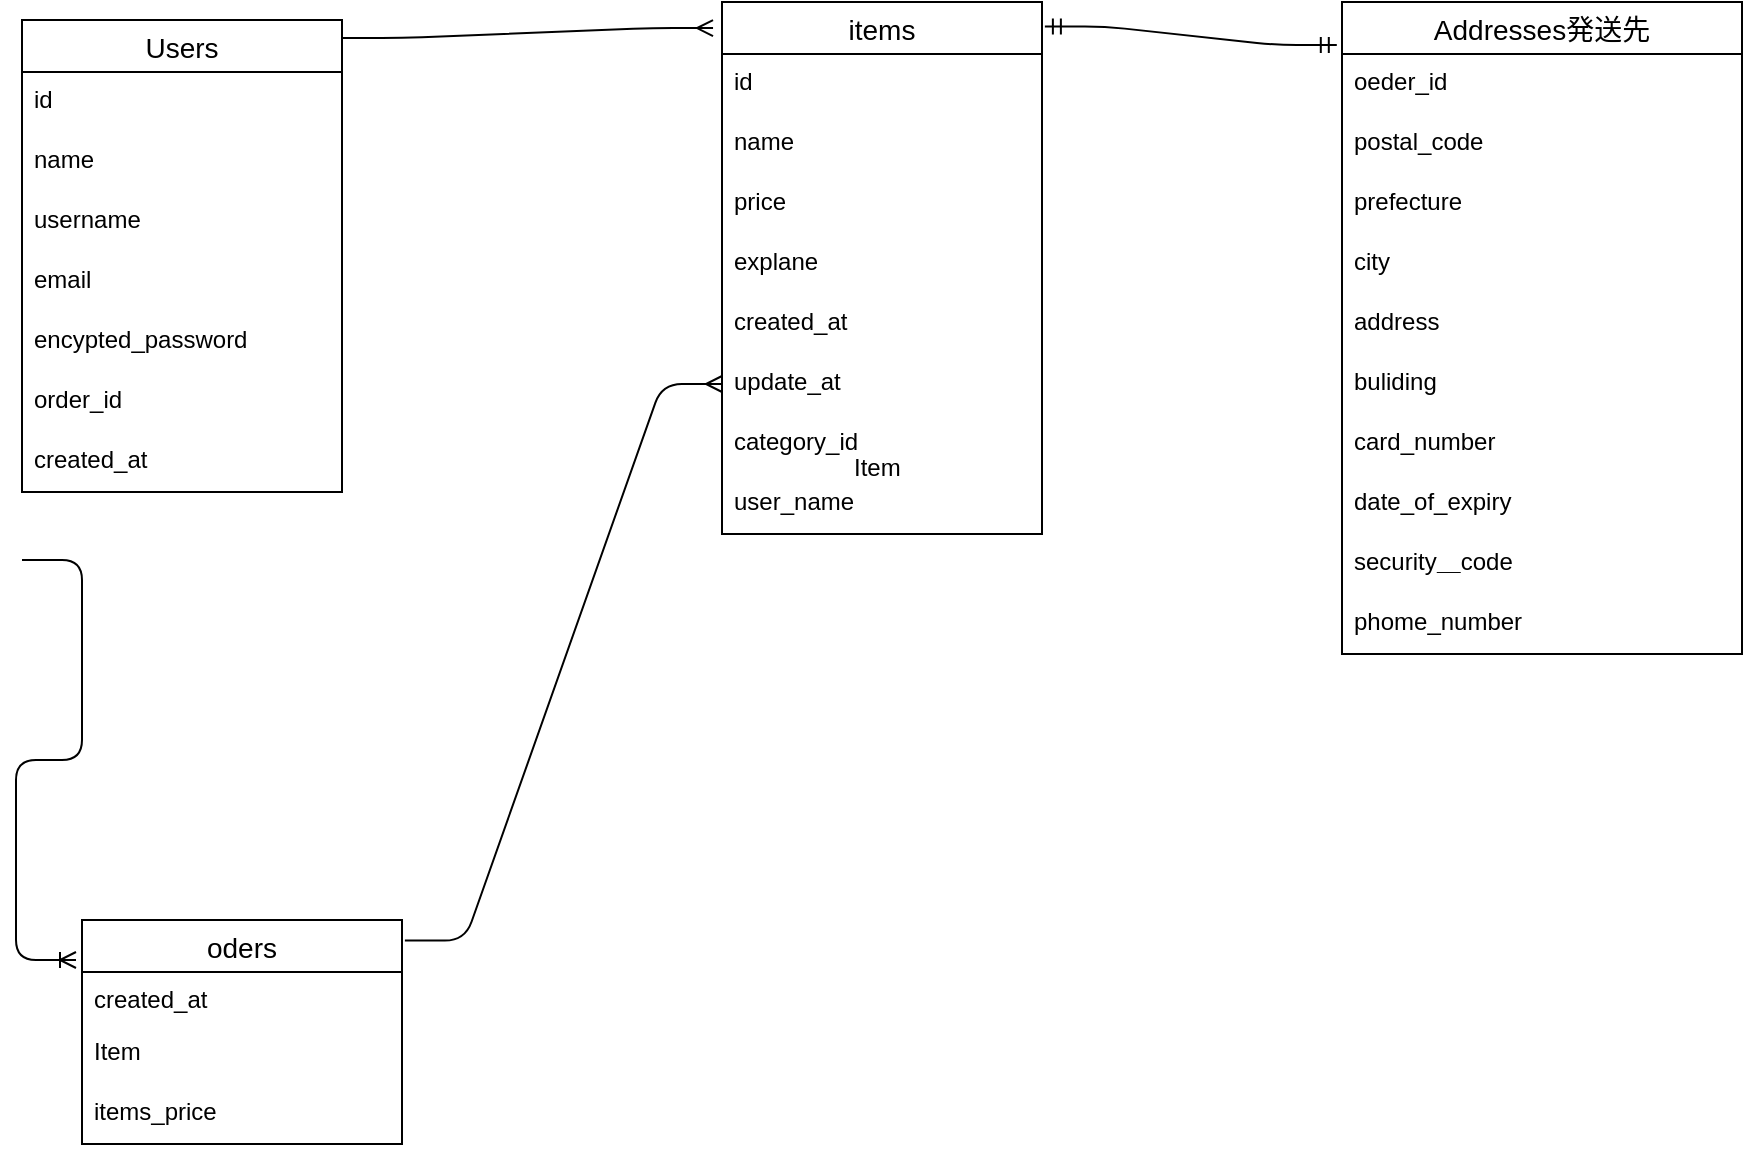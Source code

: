 <mxfile>
    <diagram id="AbUKvnsnAK8QW-vy-m4b" name="ページ1">
        <mxGraphModel dx="901" dy="829" grid="1" gridSize="10" guides="1" tooltips="1" connect="1" arrows="1" fold="1" page="1" pageScale="1" pageWidth="1169" pageHeight="1654" math="0" shadow="0">
            <root>
                <mxCell id="0"/>
                <mxCell id="1" parent="0"/>
                <mxCell id="15" value="Users" style="swimlane;fontStyle=0;childLayout=stackLayout;horizontal=1;startSize=26;horizontalStack=0;resizeParent=1;resizeParentMax=0;resizeLast=0;collapsible=1;marginBottom=0;align=center;fontSize=14;" vertex="1" parent="1">
                    <mxGeometry x="190" y="450" width="160" height="236" as="geometry"/>
                </mxCell>
                <mxCell id="39" value="id" style="text;strokeColor=none;fillColor=none;spacingLeft=4;spacingRight=4;overflow=hidden;rotatable=0;points=[[0,0.5],[1,0.5]];portConstraint=eastwest;fontSize=12;" vertex="1" parent="15">
                    <mxGeometry y="26" width="160" height="30" as="geometry"/>
                </mxCell>
                <mxCell id="16" value="name" style="text;strokeColor=none;fillColor=none;spacingLeft=4;spacingRight=4;overflow=hidden;rotatable=0;points=[[0,0.5],[1,0.5]];portConstraint=eastwest;fontSize=12;" vertex="1" parent="15">
                    <mxGeometry y="56" width="160" height="30" as="geometry"/>
                </mxCell>
                <mxCell id="17" value="username&#10;&#10;" style="text;strokeColor=none;fillColor=none;spacingLeft=4;spacingRight=4;overflow=hidden;rotatable=0;points=[[0,0.5],[1,0.5]];portConstraint=eastwest;fontSize=12;" vertex="1" parent="15">
                    <mxGeometry y="86" width="160" height="30" as="geometry"/>
                </mxCell>
                <mxCell id="33" value="email" style="text;strokeColor=none;fillColor=none;spacingLeft=4;spacingRight=4;overflow=hidden;rotatable=0;points=[[0,0.5],[1,0.5]];portConstraint=eastwest;fontSize=12;" vertex="1" parent="15">
                    <mxGeometry y="116" width="160" height="30" as="geometry"/>
                </mxCell>
                <mxCell id="19" value="encypted_password&#10;&#10;" style="text;strokeColor=none;fillColor=none;spacingLeft=4;spacingRight=4;overflow=hidden;rotatable=0;points=[[0,0.5],[1,0.5]];portConstraint=eastwest;fontSize=12;" vertex="1" parent="15">
                    <mxGeometry y="146" width="160" height="30" as="geometry"/>
                </mxCell>
                <mxCell id="34" value="order_id&#10;" style="text;strokeColor=none;fillColor=none;spacingLeft=4;spacingRight=4;overflow=hidden;rotatable=0;points=[[0,0.5],[1,0.5]];portConstraint=eastwest;fontSize=12;" vertex="1" parent="15">
                    <mxGeometry y="176" width="160" height="30" as="geometry"/>
                </mxCell>
                <mxCell id="92" value="created_at" style="text;strokeColor=none;fillColor=none;spacingLeft=4;spacingRight=4;overflow=hidden;rotatable=0;points=[[0,0.5],[1,0.5]];portConstraint=eastwest;fontSize=12;" vertex="1" parent="15">
                    <mxGeometry y="206" width="160" height="30" as="geometry"/>
                </mxCell>
                <mxCell id="20" value="oders" style="swimlane;fontStyle=0;childLayout=stackLayout;horizontal=1;startSize=26;horizontalStack=0;resizeParent=1;resizeParentMax=0;resizeLast=0;collapsible=1;marginBottom=0;align=center;fontSize=14;" vertex="1" parent="1">
                    <mxGeometry x="220" y="900" width="160" height="112" as="geometry"/>
                </mxCell>
                <mxCell id="22" value="created_at&#10;" style="text;strokeColor=none;fillColor=none;spacingLeft=4;spacingRight=4;overflow=hidden;rotatable=0;points=[[0,0.5],[1,0.5]];portConstraint=eastwest;fontSize=12;" vertex="1" parent="20">
                    <mxGeometry y="26" width="160" height="26" as="geometry"/>
                </mxCell>
                <mxCell id="lQ3JHpOA6Ph_Eda3Us2x-137" value="Item" style="text;strokeColor=none;fillColor=none;spacingLeft=4;spacingRight=4;overflow=hidden;rotatable=0;points=[[0,0.5],[1,0.5]];portConstraint=eastwest;fontSize=12;" vertex="1" parent="20">
                    <mxGeometry y="52" width="160" height="30" as="geometry"/>
                </mxCell>
                <mxCell id="21" value="items_price&#10;&#10;" style="text;strokeColor=none;fillColor=none;spacingLeft=4;spacingRight=4;overflow=hidden;rotatable=0;points=[[0,0.5],[1,0.5]];portConstraint=eastwest;fontSize=12;" vertex="1" parent="20">
                    <mxGeometry y="82" width="160" height="30" as="geometry"/>
                </mxCell>
                <mxCell id="25" value="items" style="swimlane;fontStyle=0;childLayout=stackLayout;horizontal=1;startSize=26;horizontalStack=0;resizeParent=1;resizeParentMax=0;resizeLast=0;collapsible=1;marginBottom=0;align=center;fontSize=14;" vertex="1" parent="1">
                    <mxGeometry x="540" y="441" width="160" height="266" as="geometry"/>
                </mxCell>
                <mxCell id="26" value="id&#10;&#10;" style="text;strokeColor=none;fillColor=none;spacingLeft=4;spacingRight=4;overflow=hidden;rotatable=0;points=[[0,0.5],[1,0.5]];portConstraint=eastwest;fontSize=12;" vertex="1" parent="25">
                    <mxGeometry y="26" width="160" height="30" as="geometry"/>
                </mxCell>
                <mxCell id="27" value="name&#10;&#10;" style="text;strokeColor=none;fillColor=none;spacingLeft=4;spacingRight=4;overflow=hidden;rotatable=0;points=[[0,0.5],[1,0.5]];portConstraint=eastwest;fontSize=12;" vertex="1" parent="25">
                    <mxGeometry y="56" width="160" height="30" as="geometry"/>
                </mxCell>
                <mxCell id="80" value="price" style="text;strokeColor=none;fillColor=none;spacingLeft=4;spacingRight=4;overflow=hidden;rotatable=0;points=[[0,0.5],[1,0.5]];portConstraint=eastwest;fontSize=12;" vertex="1" parent="25">
                    <mxGeometry y="86" width="160" height="30" as="geometry"/>
                </mxCell>
                <mxCell id="78" value="explane" style="text;strokeColor=none;fillColor=none;spacingLeft=4;spacingRight=4;overflow=hidden;rotatable=0;points=[[0,0.5],[1,0.5]];portConstraint=eastwest;fontSize=12;" vertex="1" parent="25">
                    <mxGeometry y="116" width="160" height="30" as="geometry"/>
                </mxCell>
                <mxCell id="79" value="created_at" style="text;strokeColor=none;fillColor=none;spacingLeft=4;spacingRight=4;overflow=hidden;rotatable=0;points=[[0,0.5],[1,0.5]];portConstraint=eastwest;fontSize=12;" vertex="1" parent="25">
                    <mxGeometry y="146" width="160" height="30" as="geometry"/>
                </mxCell>
                <mxCell id="38" value="update_at" style="text;strokeColor=none;fillColor=none;spacingLeft=4;spacingRight=4;overflow=hidden;rotatable=0;points=[[0,0.5],[1,0.5]];portConstraint=eastwest;fontSize=12;" vertex="1" parent="25">
                    <mxGeometry y="176" width="160" height="30" as="geometry"/>
                </mxCell>
                <mxCell id="77" value="category_id&#10;" style="text;strokeColor=none;fillColor=none;spacingLeft=4;spacingRight=4;overflow=hidden;rotatable=0;points=[[0,0.5],[1,0.5]];portConstraint=eastwest;fontSize=12;" vertex="1" parent="25">
                    <mxGeometry y="206" width="160" height="30" as="geometry"/>
                </mxCell>
                <mxCell id="112" value="user_name&#10;" style="text;strokeColor=none;fillColor=none;spacingLeft=4;spacingRight=4;overflow=hidden;rotatable=0;points=[[0,0.5],[1,0.5]];portConstraint=eastwest;fontSize=12;" vertex="1" parent="25">
                    <mxGeometry y="236" width="160" height="30" as="geometry"/>
                </mxCell>
                <mxCell id="98" value="" style="edgeStyle=entityRelationEdgeStyle;fontSize=12;html=1;endArrow=ERmany;exitX=1;exitY=0.038;exitDx=0;exitDy=0;exitPerimeter=0;entryX=-0.028;entryY=0.049;entryDx=0;entryDy=0;entryPerimeter=0;" edge="1" parent="1" source="15" target="25">
                    <mxGeometry width="100" height="100" relative="1" as="geometry">
                        <mxPoint x="320" y="870" as="sourcePoint"/>
                        <mxPoint x="660" y="650" as="targetPoint"/>
                    </mxGeometry>
                </mxCell>
                <mxCell id="100" value="" style="edgeStyle=entityRelationEdgeStyle;fontSize=12;html=1;endArrow=ERoneToMany;" edge="1" parent="1">
                    <mxGeometry width="100" height="100" relative="1" as="geometry">
                        <mxPoint x="190" y="720" as="sourcePoint"/>
                        <mxPoint x="217" y="920" as="targetPoint"/>
                    </mxGeometry>
                </mxCell>
                <mxCell id="116" value="&#10;Addresses発送先&#10;" style="swimlane;fontStyle=0;childLayout=stackLayout;horizontal=1;startSize=26;horizontalStack=0;resizeParent=1;resizeParentMax=0;resizeLast=0;collapsible=1;marginBottom=0;align=center;fontSize=14;" vertex="1" parent="1">
                    <mxGeometry x="850" y="441" width="200" height="326" as="geometry"/>
                </mxCell>
                <mxCell id="118" value="oeder_id&#10;&#10;" style="text;strokeColor=none;fillColor=none;spacingLeft=4;spacingRight=4;overflow=hidden;rotatable=0;points=[[0,0.5],[1,0.5]];portConstraint=eastwest;fontSize=12;" vertex="1" parent="116">
                    <mxGeometry y="26" width="200" height="30" as="geometry"/>
                </mxCell>
                <mxCell id="119" value="postal_code&#10;&#10;" style="text;strokeColor=none;fillColor=none;spacingLeft=4;spacingRight=4;overflow=hidden;rotatable=0;points=[[0,0.5],[1,0.5]];portConstraint=eastwest;fontSize=12;" vertex="1" parent="116">
                    <mxGeometry y="56" width="200" height="30" as="geometry"/>
                </mxCell>
                <mxCell id="lQ3JHpOA6Ph_Eda3Us2x-122" value="prefecture" style="text;strokeColor=none;fillColor=none;spacingLeft=4;spacingRight=4;overflow=hidden;rotatable=0;points=[[0,0.5],[1,0.5]];portConstraint=eastwest;fontSize=12;" vertex="1" parent="116">
                    <mxGeometry y="86" width="200" height="30" as="geometry"/>
                </mxCell>
                <mxCell id="lQ3JHpOA6Ph_Eda3Us2x-121" value="city" style="text;strokeColor=none;fillColor=none;spacingLeft=4;spacingRight=4;overflow=hidden;rotatable=0;points=[[0,0.5],[1,0.5]];portConstraint=eastwest;fontSize=12;" vertex="1" parent="116">
                    <mxGeometry y="116" width="200" height="30" as="geometry"/>
                </mxCell>
                <mxCell id="lQ3JHpOA6Ph_Eda3Us2x-120" value="address" style="text;strokeColor=none;fillColor=none;spacingLeft=4;spacingRight=4;overflow=hidden;rotatable=0;points=[[0,0.5],[1,0.5]];portConstraint=eastwest;fontSize=12;" vertex="1" parent="116">
                    <mxGeometry y="146" width="200" height="30" as="geometry"/>
                </mxCell>
                <mxCell id="lQ3JHpOA6Ph_Eda3Us2x-124" value="buliding&#10;" style="text;strokeColor=none;fillColor=none;spacingLeft=4;spacingRight=4;overflow=hidden;rotatable=0;points=[[0,0.5],[1,0.5]];portConstraint=eastwest;fontSize=12;" vertex="1" parent="116">
                    <mxGeometry y="176" width="200" height="30" as="geometry"/>
                </mxCell>
                <mxCell id="lQ3JHpOA6Ph_Eda3Us2x-141" value="card_number" style="text;strokeColor=none;fillColor=none;spacingLeft=4;spacingRight=4;overflow=hidden;rotatable=0;points=[[0,0.5],[1,0.5]];portConstraint=eastwest;fontSize=12;" vertex="1" parent="116">
                    <mxGeometry y="206" width="200" height="30" as="geometry"/>
                </mxCell>
                <mxCell id="lQ3JHpOA6Ph_Eda3Us2x-139" value="date_of_expiry" style="text;strokeColor=none;fillColor=none;spacingLeft=4;spacingRight=4;overflow=hidden;rotatable=0;points=[[0,0.5],[1,0.5]];portConstraint=eastwest;fontSize=12;" vertex="1" parent="116">
                    <mxGeometry y="236" width="200" height="30" as="geometry"/>
                </mxCell>
                <mxCell id="lQ3JHpOA6Ph_Eda3Us2x-140" value="security＿code" style="text;strokeColor=none;fillColor=none;spacingLeft=4;spacingRight=4;overflow=hidden;rotatable=0;points=[[0,0.5],[1,0.5]];portConstraint=eastwest;fontSize=12;" vertex="1" parent="116">
                    <mxGeometry y="266" width="200" height="30" as="geometry"/>
                </mxCell>
                <mxCell id="lQ3JHpOA6Ph_Eda3Us2x-123" value="phome_number&#10;" style="text;strokeColor=none;fillColor=none;spacingLeft=4;spacingRight=4;overflow=hidden;rotatable=0;points=[[0,0.5],[1,0.5]];portConstraint=eastwest;fontSize=12;" vertex="1" parent="116">
                    <mxGeometry y="296" width="200" height="30" as="geometry"/>
                </mxCell>
                <mxCell id="lQ3JHpOA6Ph_Eda3Us2x-127" value="" style="edgeStyle=entityRelationEdgeStyle;fontSize=12;html=1;endArrow=ERmandOne;startArrow=ERmandOne;entryX=1.009;entryY=0.046;entryDx=0;entryDy=0;entryPerimeter=0;exitX=-0.013;exitY=0.066;exitDx=0;exitDy=0;exitPerimeter=0;" edge="1" parent="1" source="116" target="25">
                    <mxGeometry width="100" height="100" relative="1" as="geometry">
                        <mxPoint x="680" y="960" as="sourcePoint"/>
                        <mxPoint x="460" y="1050" as="targetPoint"/>
                    </mxGeometry>
                </mxCell>
                <mxCell id="lQ3JHpOA6Ph_Eda3Us2x-135" value="" style="edgeStyle=entityRelationEdgeStyle;fontSize=12;html=1;endArrow=ERmany;entryX=0;entryY=0.5;entryDx=0;entryDy=0;exitX=1.009;exitY=0.092;exitDx=0;exitDy=0;exitPerimeter=0;" edge="1" parent="1" source="20" target="38">
                    <mxGeometry width="100" height="100" relative="1" as="geometry">
                        <mxPoint x="380" y="850" as="sourcePoint"/>
                        <mxPoint x="540" y="722" as="targetPoint"/>
                    </mxGeometry>
                </mxCell>
                <mxCell id="lQ3JHpOA6Ph_Eda3Us2x-136" value="Item" style="text;strokeColor=none;fillColor=none;spacingLeft=4;spacingRight=4;overflow=hidden;rotatable=0;points=[[0,0.5],[1,0.5]];portConstraint=eastwest;fontSize=12;" vertex="1" parent="1">
                    <mxGeometry x="600" y="660" width="40" height="30" as="geometry"/>
                </mxCell>
            </root>
        </mxGraphModel>
    </diagram>
    <diagram id="BYBFTPQtUIS80KsAEUfw" name="ページ2">
        <mxGraphModel grid="1" page="1" gridSize="10" guides="1" tooltips="1" connect="1" arrows="1" fold="1" pageScale="1" pageWidth="827" pageHeight="1169" math="0" shadow="0">
            <root>
                <mxCell id="0"/>
                <mxCell id="1" parent="0"/>
                <mxCell id="o6j8j4WELVCF-zqwH9Wq-1" value="Users" style="swimlane;fontStyle=0;childLayout=stackLayout;horizontal=1;startSize=26;horizontalStack=0;resizeParent=1;resizeParentMax=0;resizeLast=0;collapsible=1;marginBottom=0;align=center;fontSize=14;" vertex="1" parent="1">
                    <mxGeometry x="20" y="540" width="160" height="266" as="geometry"/>
                </mxCell>
                <mxCell id="o6j8j4WELVCF-zqwH9Wq-2" value="id" style="text;strokeColor=none;fillColor=none;spacingLeft=4;spacingRight=4;overflow=hidden;rotatable=0;points=[[0,0.5],[1,0.5]];portConstraint=eastwest;fontSize=12;" vertex="1" parent="o6j8j4WELVCF-zqwH9Wq-1">
                    <mxGeometry y="26" width="160" height="30" as="geometry"/>
                </mxCell>
                <mxCell id="o6j8j4WELVCF-zqwH9Wq-3" value="name" style="text;strokeColor=none;fillColor=none;spacingLeft=4;spacingRight=4;overflow=hidden;rotatable=0;points=[[0,0.5],[1,0.5]];portConstraint=eastwest;fontSize=12;" vertex="1" parent="o6j8j4WELVCF-zqwH9Wq-1">
                    <mxGeometry y="56" width="160" height="30" as="geometry"/>
                </mxCell>
                <mxCell id="o6j8j4WELVCF-zqwH9Wq-4" value="username&#10;&#10;" style="text;strokeColor=none;fillColor=none;spacingLeft=4;spacingRight=4;overflow=hidden;rotatable=0;points=[[0,0.5],[1,0.5]];portConstraint=eastwest;fontSize=12;" vertex="1" parent="o6j8j4WELVCF-zqwH9Wq-1">
                    <mxGeometry y="86" width="160" height="30" as="geometry"/>
                </mxCell>
                <mxCell id="o6j8j4WELVCF-zqwH9Wq-5" value="email" style="text;strokeColor=none;fillColor=none;spacingLeft=4;spacingRight=4;overflow=hidden;rotatable=0;points=[[0,0.5],[1,0.5]];portConstraint=eastwest;fontSize=12;" vertex="1" parent="o6j8j4WELVCF-zqwH9Wq-1">
                    <mxGeometry y="116" width="160" height="30" as="geometry"/>
                </mxCell>
                <mxCell id="o6j8j4WELVCF-zqwH9Wq-6" value="encypted_password&#10;&#10;" style="text;strokeColor=none;fillColor=none;spacingLeft=4;spacingRight=4;overflow=hidden;rotatable=0;points=[[0,0.5],[1,0.5]];portConstraint=eastwest;fontSize=12;" vertex="1" parent="o6j8j4WELVCF-zqwH9Wq-1">
                    <mxGeometry y="146" width="160" height="30" as="geometry"/>
                </mxCell>
                <mxCell id="o6j8j4WELVCF-zqwH9Wq-7" value="order_id&#10;" style="text;strokeColor=none;fillColor=none;spacingLeft=4;spacingRight=4;overflow=hidden;rotatable=0;points=[[0,0.5],[1,0.5]];portConstraint=eastwest;fontSize=12;" vertex="1" parent="o6j8j4WELVCF-zqwH9Wq-1">
                    <mxGeometry y="176" width="160" height="30" as="geometry"/>
                </mxCell>
                <mxCell id="o6j8j4WELVCF-zqwH9Wq-8" value="created_at" style="text;strokeColor=none;fillColor=none;spacingLeft=4;spacingRight=4;overflow=hidden;rotatable=0;points=[[0,0.5],[1,0.5]];portConstraint=eastwest;fontSize=12;" vertex="1" parent="o6j8j4WELVCF-zqwH9Wq-1">
                    <mxGeometry y="206" width="160" height="30" as="geometry"/>
                </mxCell>
                <mxCell id="o6j8j4WELVCF-zqwH9Wq-9" value="adress" style="text;strokeColor=none;fillColor=none;spacingLeft=4;spacingRight=4;overflow=hidden;rotatable=0;points=[[0,0.5],[1,0.5]];portConstraint=eastwest;fontSize=12;" vertex="1" parent="o6j8j4WELVCF-zqwH9Wq-1">
                    <mxGeometry y="236" width="160" height="30" as="geometry"/>
                </mxCell>
                <mxCell id="o6j8j4WELVCF-zqwH9Wq-10" value="oders" style="swimlane;fontStyle=0;childLayout=stackLayout;horizontal=1;startSize=26;horizontalStack=0;resizeParent=1;resizeParentMax=0;resizeLast=0;collapsible=1;marginBottom=0;align=center;fontSize=14;" vertex="1" parent="1">
                    <mxGeometry x="220" y="900" width="160" height="202" as="geometry"/>
                </mxCell>
                <mxCell id="o6j8j4WELVCF-zqwH9Wq-11" value="id&#10;" style="text;strokeColor=none;fillColor=none;spacingLeft=4;spacingRight=4;overflow=hidden;rotatable=0;points=[[0,0.5],[1,0.5]];portConstraint=eastwest;fontSize=12;" vertex="1" parent="o6j8j4WELVCF-zqwH9Wq-10">
                    <mxGeometry y="26" width="160" height="30" as="geometry"/>
                </mxCell>
                <mxCell id="o6j8j4WELVCF-zqwH9Wq-12" value="created_at&#10;" style="text;strokeColor=none;fillColor=none;spacingLeft=4;spacingRight=4;overflow=hidden;rotatable=0;points=[[0,0.5],[1,0.5]];portConstraint=eastwest;fontSize=12;" vertex="1" parent="o6j8j4WELVCF-zqwH9Wq-10">
                    <mxGeometry y="56" width="160" height="26" as="geometry"/>
                </mxCell>
                <mxCell id="o6j8j4WELVCF-zqwH9Wq-13" value="user_id" style="text;strokeColor=none;fillColor=none;spacingLeft=4;spacingRight=4;overflow=hidden;rotatable=0;points=[[0,0.5],[1,0.5]];portConstraint=eastwest;fontSize=12;" vertex="1" parent="o6j8j4WELVCF-zqwH9Wq-10">
                    <mxGeometry y="82" width="160" height="30" as="geometry"/>
                </mxCell>
                <mxCell id="o6j8j4WELVCF-zqwH9Wq-14" value="item_id" style="text;strokeColor=none;fillColor=none;spacingLeft=4;spacingRight=4;overflow=hidden;rotatable=0;points=[[0,0.5],[1,0.5]];portConstraint=eastwest;fontSize=12;" vertex="1" parent="o6j8j4WELVCF-zqwH9Wq-10">
                    <mxGeometry y="112" width="160" height="30" as="geometry"/>
                </mxCell>
                <mxCell id="o6j8j4WELVCF-zqwH9Wq-15" value="item_price" style="text;strokeColor=none;fillColor=none;spacingLeft=4;spacingRight=4;overflow=hidden;rotatable=0;points=[[0,0.5],[1,0.5]];portConstraint=eastwest;fontSize=12;" vertex="1" parent="o6j8j4WELVCF-zqwH9Wq-10">
                    <mxGeometry y="142" width="160" height="30" as="geometry"/>
                </mxCell>
                <mxCell id="o6j8j4WELVCF-zqwH9Wq-16" value="user_adress" style="text;strokeColor=none;fillColor=none;spacingLeft=4;spacingRight=4;overflow=hidden;rotatable=0;points=[[0,0.5],[1,0.5]];portConstraint=eastwest;fontSize=12;" vertex="1" parent="o6j8j4WELVCF-zqwH9Wq-10">
                    <mxGeometry y="172" width="160" height="30" as="geometry"/>
                </mxCell>
                <mxCell id="o6j8j4WELVCF-zqwH9Wq-17" value="items" style="swimlane;fontStyle=0;childLayout=stackLayout;horizontal=1;startSize=26;horizontalStack=0;resizeParent=1;resizeParentMax=0;resizeLast=0;collapsible=1;marginBottom=0;align=center;fontSize=14;" vertex="1" parent="1">
                    <mxGeometry x="667" y="470" width="160" height="386" as="geometry"/>
                </mxCell>
                <mxCell id="o6j8j4WELVCF-zqwH9Wq-18" value="id&#10;&#10;" style="text;strokeColor=none;fillColor=none;spacingLeft=4;spacingRight=4;overflow=hidden;rotatable=0;points=[[0,0.5],[1,0.5]];portConstraint=eastwest;fontSize=12;" vertex="1" parent="o6j8j4WELVCF-zqwH9Wq-17">
                    <mxGeometry y="26" width="160" height="30" as="geometry"/>
                </mxCell>
                <mxCell id="o6j8j4WELVCF-zqwH9Wq-19" value="name&#10;&#10;" style="text;strokeColor=none;fillColor=none;spacingLeft=4;spacingRight=4;overflow=hidden;rotatable=0;points=[[0,0.5],[1,0.5]];portConstraint=eastwest;fontSize=12;" vertex="1" parent="o6j8j4WELVCF-zqwH9Wq-17">
                    <mxGeometry y="56" width="160" height="30" as="geometry"/>
                </mxCell>
                <mxCell id="o6j8j4WELVCF-zqwH9Wq-20" value="price" style="text;strokeColor=none;fillColor=none;spacingLeft=4;spacingRight=4;overflow=hidden;rotatable=0;points=[[0,0.5],[1,0.5]];portConstraint=eastwest;fontSize=12;" vertex="1" parent="o6j8j4WELVCF-zqwH9Wq-17">
                    <mxGeometry y="86" width="160" height="30" as="geometry"/>
                </mxCell>
                <mxCell id="o6j8j4WELVCF-zqwH9Wq-21" value="explane" style="text;strokeColor=none;fillColor=none;spacingLeft=4;spacingRight=4;overflow=hidden;rotatable=0;points=[[0,0.5],[1,0.5]];portConstraint=eastwest;fontSize=12;" vertex="1" parent="o6j8j4WELVCF-zqwH9Wq-17">
                    <mxGeometry y="116" width="160" height="30" as="geometry"/>
                </mxCell>
                <mxCell id="o6j8j4WELVCF-zqwH9Wq-22" value="created_at" style="text;strokeColor=none;fillColor=none;spacingLeft=4;spacingRight=4;overflow=hidden;rotatable=0;points=[[0,0.5],[1,0.5]];portConstraint=eastwest;fontSize=12;" vertex="1" parent="o6j8j4WELVCF-zqwH9Wq-17">
                    <mxGeometry y="146" width="160" height="30" as="geometry"/>
                </mxCell>
                <mxCell id="o6j8j4WELVCF-zqwH9Wq-23" value="update_at" style="text;strokeColor=none;fillColor=none;spacingLeft=4;spacingRight=4;overflow=hidden;rotatable=0;points=[[0,0.5],[1,0.5]];portConstraint=eastwest;fontSize=12;" vertex="1" parent="o6j8j4WELVCF-zqwH9Wq-17">
                    <mxGeometry y="176" width="160" height="30" as="geometry"/>
                </mxCell>
                <mxCell id="o6j8j4WELVCF-zqwH9Wq-24" value="item_situation&#10;&#10;" style="text;strokeColor=none;fillColor=none;spacingLeft=4;spacingRight=4;overflow=hidden;rotatable=0;points=[[0,0.5],[1,0.5]];portConstraint=eastwest;fontSize=12;" vertex="1" parent="o6j8j4WELVCF-zqwH9Wq-17">
                    <mxGeometry y="206" width="160" height="30" as="geometry"/>
                </mxCell>
                <mxCell id="o6j8j4WELVCF-zqwH9Wq-25" value="category&#10;" style="text;strokeColor=none;fillColor=none;spacingLeft=4;spacingRight=4;overflow=hidden;rotatable=0;points=[[0,0.5],[1,0.5]];portConstraint=eastwest;fontSize=12;" vertex="1" parent="o6j8j4WELVCF-zqwH9Wq-17">
                    <mxGeometry y="236" width="160" height="30" as="geometry"/>
                </mxCell>
                <mxCell id="o6j8j4WELVCF-zqwH9Wq-26" value="load" style="text;strokeColor=none;fillColor=none;spacingLeft=4;spacingRight=4;overflow=hidden;rotatable=0;points=[[0,0.5],[1,0.5]];portConstraint=eastwest;fontSize=12;" vertex="1" parent="o6j8j4WELVCF-zqwH9Wq-17">
                    <mxGeometry y="266" width="160" height="30" as="geometry"/>
                </mxCell>
                <mxCell id="o6j8j4WELVCF-zqwH9Wq-27" value="shipping_day" style="text;strokeColor=none;fillColor=none;spacingLeft=4;spacingRight=4;overflow=hidden;rotatable=0;points=[[0,0.5],[1,0.5]];portConstraint=eastwest;fontSize=12;" vertex="1" parent="o6j8j4WELVCF-zqwH9Wq-17">
                    <mxGeometry y="296" width="160" height="30" as="geometry"/>
                </mxCell>
                <mxCell id="o6j8j4WELVCF-zqwH9Wq-28" value="shipping_location" style="text;strokeColor=none;fillColor=none;spacingLeft=4;spacingRight=4;overflow=hidden;rotatable=0;points=[[0,0.5],[1,0.5]];portConstraint=eastwest;fontSize=12;" vertex="1" parent="o6j8j4WELVCF-zqwH9Wq-17">
                    <mxGeometry y="326" width="160" height="30" as="geometry"/>
                </mxCell>
                <mxCell id="o6j8j4WELVCF-zqwH9Wq-29" value="user_id&#10;" style="text;strokeColor=none;fillColor=none;spacingLeft=4;spacingRight=4;overflow=hidden;rotatable=0;points=[[0,0.5],[1,0.5]];portConstraint=eastwest;fontSize=12;" vertex="1" parent="o6j8j4WELVCF-zqwH9Wq-17">
                    <mxGeometry y="356" width="160" height="30" as="geometry"/>
                </mxCell>
                <mxCell id="o6j8j4WELVCF-zqwH9Wq-30" value="" style="edgeStyle=entityRelationEdgeStyle;fontSize=12;html=1;endArrow=ERmany;exitX=1.025;exitY=0.9;exitDx=0;exitDy=0;exitPerimeter=0;" edge="1" parent="1" source="o6j8j4WELVCF-zqwH9Wq-4">
                    <mxGeometry width="100" height="100" relative="1" as="geometry">
                        <mxPoint x="320" y="870" as="sourcePoint"/>
                        <mxPoint x="660" y="650" as="targetPoint"/>
                    </mxGeometry>
                </mxCell>
                <mxCell id="o6j8j4WELVCF-zqwH9Wq-31" value="" style="edgeStyle=entityRelationEdgeStyle;fontSize=12;html=1;endArrow=ERmany;exitX=-0.031;exitY=0.067;exitDx=0;exitDy=0;exitPerimeter=0;" edge="1" parent="1" source="o6j8j4WELVCF-zqwH9Wq-27" target="o6j8j4WELVCF-zqwH9Wq-34">
                    <mxGeometry width="100" height="100" relative="1" as="geometry">
                        <mxPoint x="740" y="830" as="sourcePoint"/>
                        <mxPoint x="520" y="920" as="targetPoint"/>
                    </mxGeometry>
                </mxCell>
                <mxCell id="o6j8j4WELVCF-zqwH9Wq-32" value="" style="edgeStyle=entityRelationEdgeStyle;fontSize=12;html=1;endArrow=ERoneToMany;exitX=1;exitY=0.5;exitDx=0;exitDy=0;entryX=-0.019;entryY=0.233;entryDx=0;entryDy=0;entryPerimeter=0;" edge="1" parent="1" source="o6j8j4WELVCF-zqwH9Wq-7" target="o6j8j4WELVCF-zqwH9Wq-13">
                    <mxGeometry width="100" height="100" relative="1" as="geometry">
                        <mxPoint x="320" y="870" as="sourcePoint"/>
                        <mxPoint x="320" y="960" as="targetPoint"/>
                    </mxGeometry>
                </mxCell>
                <mxCell id="o6j8j4WELVCF-zqwH9Wq-33" value="&#10;Addresses&#10;" style="swimlane;fontStyle=0;childLayout=stackLayout;horizontal=1;startSize=26;horizontalStack=0;resizeParent=1;resizeParentMax=0;resizeLast=0;collapsible=1;marginBottom=0;align=center;fontSize=14;" vertex="1" parent="1">
                    <mxGeometry x="470" y="960" width="160" height="86" as="geometry"/>
                </mxCell>
                <mxCell id="o6j8j4WELVCF-zqwH9Wq-34" value="oeder_id&#10;&#10;" style="text;strokeColor=none;fillColor=none;spacingLeft=4;spacingRight=4;overflow=hidden;rotatable=0;points=[[0,0.5],[1,0.5]];portConstraint=eastwest;fontSize=12;" vertex="1" parent="o6j8j4WELVCF-zqwH9Wq-33">
                    <mxGeometry y="26" width="160" height="30" as="geometry"/>
                </mxCell>
                <mxCell id="o6j8j4WELVCF-zqwH9Wq-35" value="Item 3" style="text;strokeColor=none;fillColor=none;spacingLeft=4;spacingRight=4;overflow=hidden;rotatable=0;points=[[0,0.5],[1,0.5]];portConstraint=eastwest;fontSize=12;" vertex="1" parent="o6j8j4WELVCF-zqwH9Wq-33">
                    <mxGeometry y="56" width="160" height="30" as="geometry"/>
                </mxCell>
            </root>
        </mxGraphModel>
    </diagram>
</mxfile>
